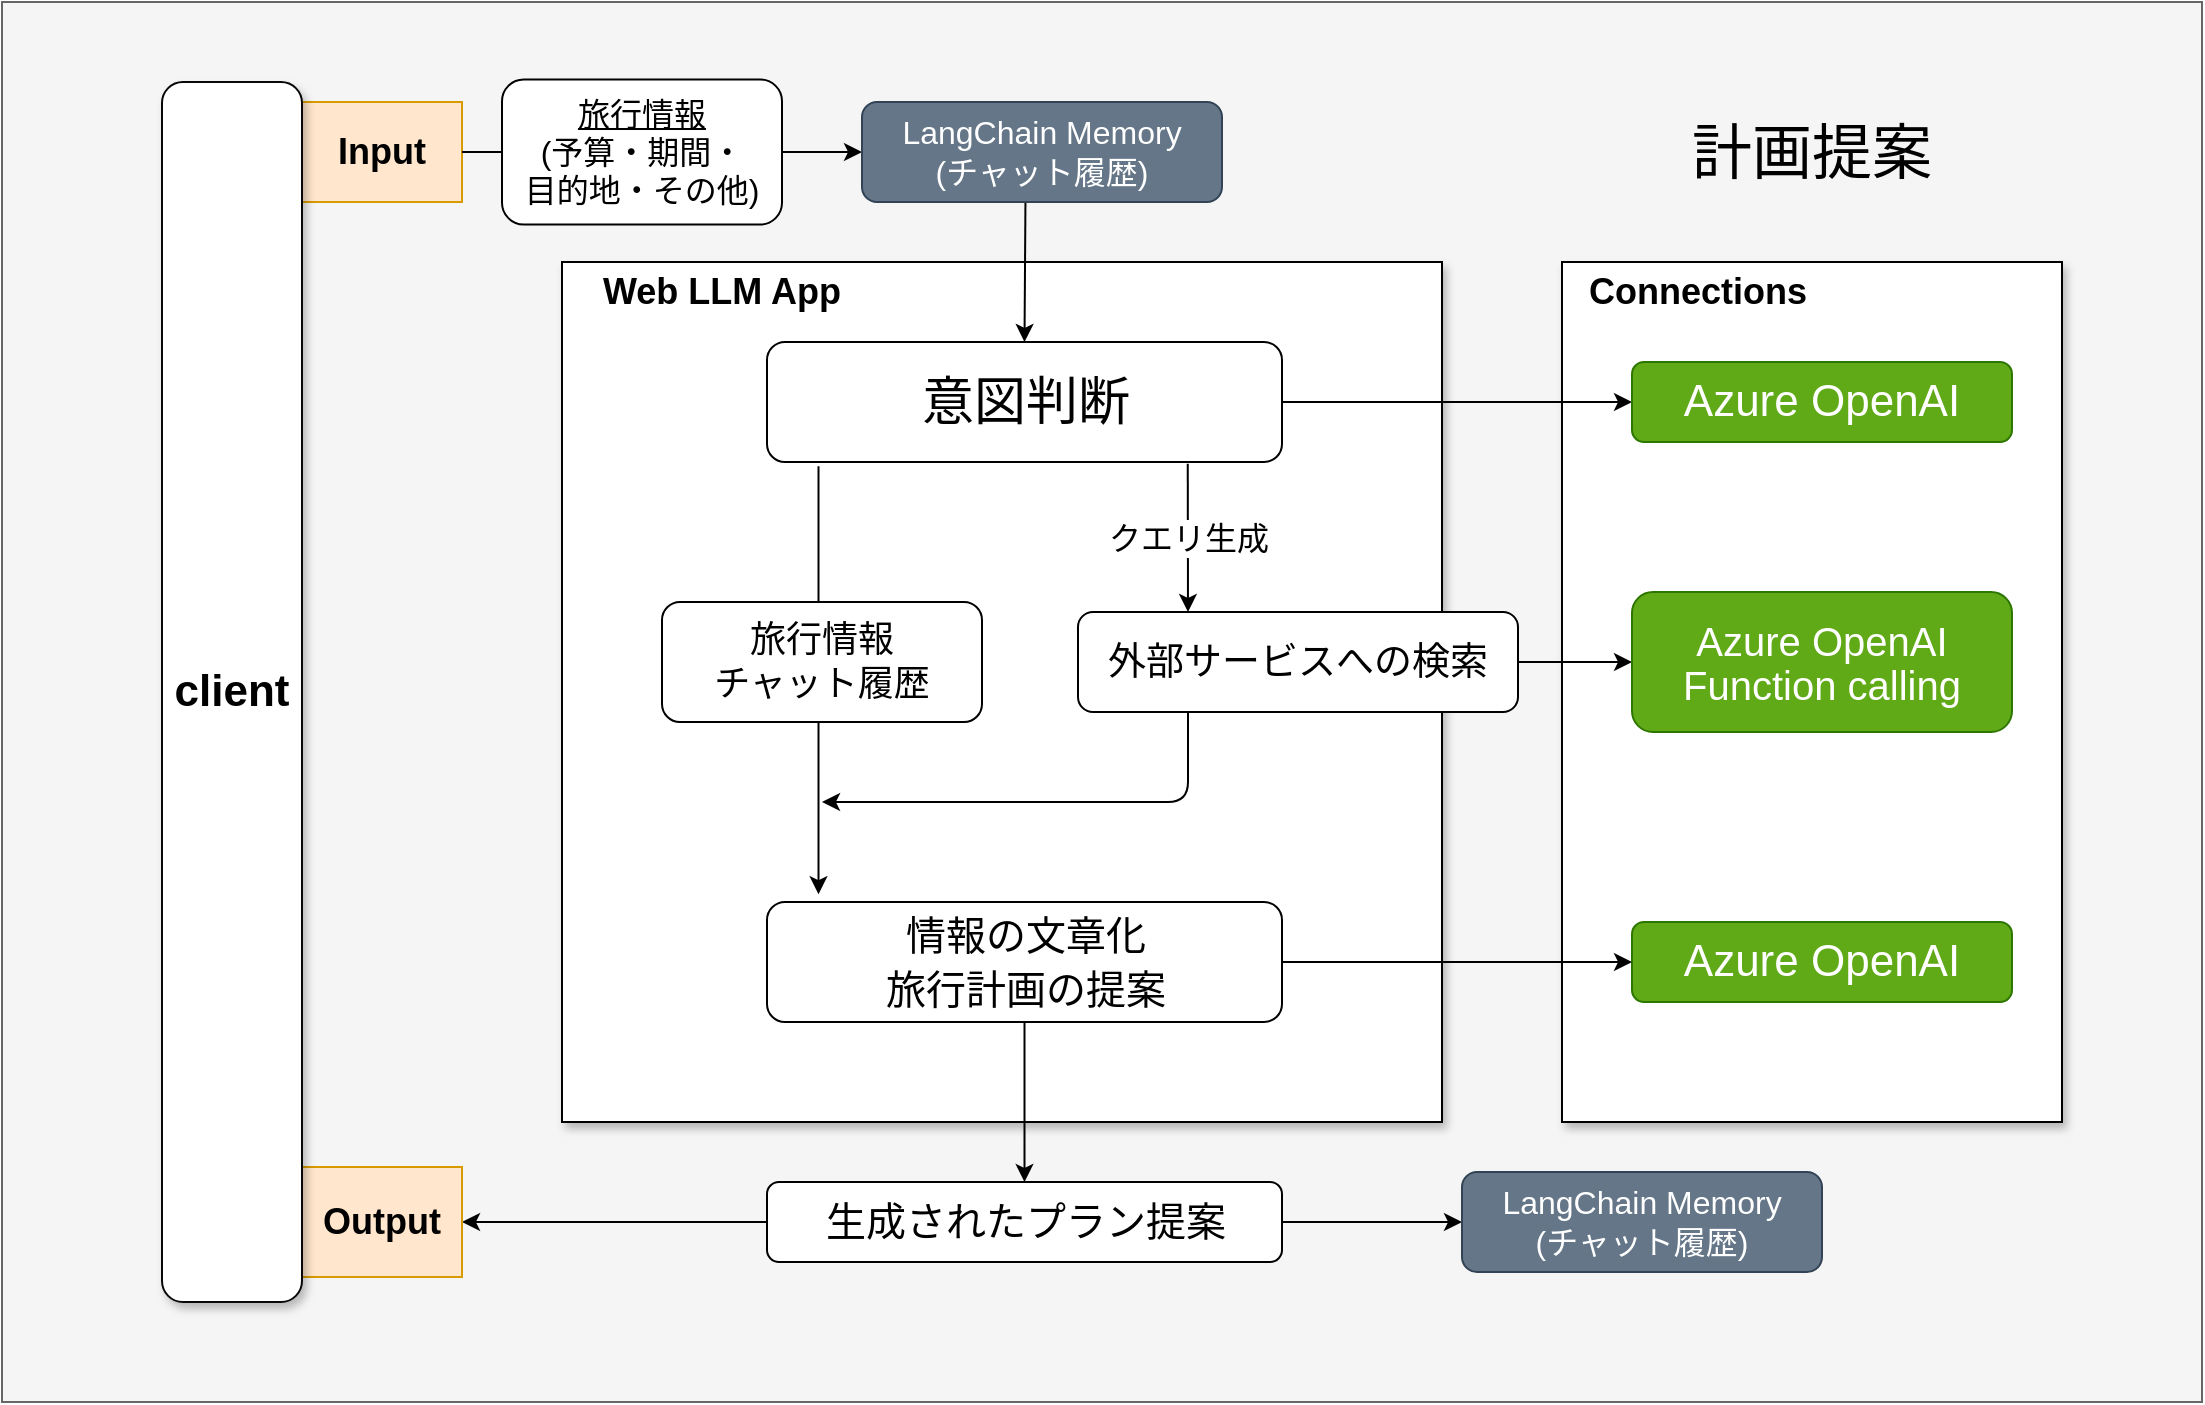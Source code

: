 <mxfile>
    <diagram id="lD9dLcVxnQoy_zzswjyF" name="ページ1">
        <mxGraphModel dx="1306" dy="924" grid="1" gridSize="10" guides="1" tooltips="1" connect="1" arrows="1" fold="1" page="1" pageScale="1" pageWidth="827" pageHeight="1169" math="0" shadow="0">
            <root>
                <mxCell id="0"/>
                <mxCell id="1" parent="0"/>
                <mxCell id="2" value="" style="rounded=0;whiteSpace=wrap;html=1;strokeColor=#666666;movable=1;resizable=1;rotatable=1;deletable=1;editable=1;connectable=1;fillColor=#f5f5f5;fontColor=#333333;" parent="1" vertex="1">
                    <mxGeometry x="10" y="460" width="1100" height="700" as="geometry"/>
                </mxCell>
                <mxCell id="5" value="" style="rounded=0;whiteSpace=wrap;html=1;shadow=1;" vertex="1" parent="1">
                    <mxGeometry x="290" y="590" width="440" height="430" as="geometry"/>
                </mxCell>
                <mxCell id="31" value="" style="rounded=0;whiteSpace=wrap;html=1;shadow=1;" vertex="1" parent="1">
                    <mxGeometry x="790" y="590" width="250" height="430" as="geometry"/>
                </mxCell>
                <mxCell id="59" style="edgeStyle=none;html=1;entryX=0;entryY=0.5;entryDx=0;entryDy=0;fontSize=17;" edge="1" parent="1" source="34" target="38">
                    <mxGeometry relative="1" as="geometry"/>
                </mxCell>
                <mxCell id="99" style="edgeStyle=none;html=1;entryX=0.1;entryY=-0.065;entryDx=0;entryDy=0;fontSize=16;exitX=0.1;exitY=1.035;exitDx=0;exitDy=0;exitPerimeter=0;entryPerimeter=0;" edge="1" parent="1" source="34" target="81">
                    <mxGeometry relative="1" as="geometry"/>
                </mxCell>
                <mxCell id="100" style="edgeStyle=none;html=1;exitX=0.817;exitY=1.014;exitDx=0;exitDy=0;entryX=0.25;entryY=0;entryDx=0;entryDy=0;fontSize=16;exitPerimeter=0;" edge="1" parent="1" source="34" target="62">
                    <mxGeometry relative="1" as="geometry"/>
                </mxCell>
                <mxCell id="102" value="クエリ生成" style="edgeLabel;html=1;align=center;verticalAlign=middle;resizable=0;points=[];fontSize=16;" vertex="1" connectable="0" parent="100">
                    <mxGeometry x="-0.37" relative="1" as="geometry">
                        <mxPoint y="13" as="offset"/>
                    </mxGeometry>
                </mxCell>
                <mxCell id="34" value="&lt;font style=&quot;font-size: 26px;&quot;&gt;意図判断&lt;br style=&quot;font-size: 26px;&quot;&gt;&lt;/font&gt;" style="rounded=1;whiteSpace=wrap;html=1;fontSize=26;" vertex="1" parent="1">
                    <mxGeometry x="392.5" y="630" width="257.5" height="60" as="geometry"/>
                </mxCell>
                <mxCell id="38" value="&lt;p style=&quot;line-height: 10%; font-size: 22px;&quot;&gt;Azure&amp;nbsp;&lt;span style=&quot;background-color: initial; font-size: 22px;&quot;&gt;OpenAI&lt;/span&gt;&lt;/p&gt;" style="rounded=1;whiteSpace=wrap;html=1;fontSize=22;fillColor=#60a917;fontColor=#ffffff;strokeColor=#2D7600;" vertex="1" parent="1">
                    <mxGeometry x="825" y="640" width="190" height="40" as="geometry"/>
                </mxCell>
                <mxCell id="58" style="edgeStyle=none;html=1;fontSize=14;exitX=0.454;exitY=1.01;exitDx=0;exitDy=0;exitPerimeter=0;entryX=0.5;entryY=0;entryDx=0;entryDy=0;" edge="1" parent="1" source="106" target="34">
                    <mxGeometry relative="1" as="geometry">
                        <Array as="points"/>
                        <mxPoint x="520" y="565.78" as="sourcePoint"/>
                        <mxPoint x="520" y="620" as="targetPoint"/>
                    </mxGeometry>
                </mxCell>
                <mxCell id="71" style="edgeStyle=none;html=1;entryX=0;entryY=0.5;entryDx=0;entryDy=0;fontSize=22;" edge="1" parent="1" source="62" target="64">
                    <mxGeometry relative="1" as="geometry"/>
                </mxCell>
                <mxCell id="101" style="edgeStyle=none;html=1;exitX=0.25;exitY=1;exitDx=0;exitDy=0;fontSize=16;" edge="1" parent="1" source="62">
                    <mxGeometry relative="1" as="geometry">
                        <mxPoint x="420" y="860" as="targetPoint"/>
                        <Array as="points">
                            <mxPoint x="603" y="860"/>
                        </Array>
                    </mxGeometry>
                </mxCell>
                <mxCell id="62" value="&lt;font style=&quot;font-size: 19px;&quot;&gt;外部サービスへの検索&lt;/font&gt;" style="rounded=1;whiteSpace=wrap;html=1;fontSize=19;" vertex="1" parent="1">
                    <mxGeometry x="548" y="765" width="220" height="50" as="geometry"/>
                </mxCell>
                <mxCell id="63" value="&lt;p style=&quot;line-height: 10%; font-size: 22px;&quot;&gt;Azure&amp;nbsp;&lt;span style=&quot;background-color: initial; font-size: 22px;&quot;&gt;OpenAI&lt;/span&gt;&lt;/p&gt;" style="rounded=1;whiteSpace=wrap;html=1;fontSize=22;fillColor=#60a917;fontColor=#ffffff;strokeColor=#2D7600;" vertex="1" parent="1">
                    <mxGeometry x="825" y="920" width="190" height="40" as="geometry"/>
                </mxCell>
                <mxCell id="64" value="&lt;p style=&quot;line-height: 10%; font-size: 20px;&quot;&gt;Azure&amp;nbsp;&lt;span style=&quot;border-color: var(--border-color); background-color: initial; font-size: 20px;&quot;&gt;OpenAI&lt;/span&gt;&lt;span style=&quot;background-color: initial; font-size: 20px;&quot;&gt;&lt;br style=&quot;font-size: 20px;&quot;&gt;&lt;/span&gt;&lt;/p&gt;&lt;p style=&quot;line-height: 10%; font-size: 20px;&quot;&gt;&lt;span style=&quot;background-color: initial; font-size: 20px;&quot;&gt;Function calling&lt;/span&gt;&lt;br style=&quot;font-size: 20px;&quot;&gt;&lt;/p&gt;" style="rounded=1;whiteSpace=wrap;html=1;fontSize=20;fillColor=#60a917;fontColor=#ffffff;strokeColor=#2D7600;" vertex="1" parent="1">
                    <mxGeometry x="825" y="755" width="190" height="70" as="geometry"/>
                </mxCell>
                <mxCell id="78" value="旅行情報&lt;br&gt;チャット履歴" style="rounded=1;whiteSpace=wrap;html=1;fontSize=18;" vertex="1" parent="1">
                    <mxGeometry x="340" y="760" width="160" height="60" as="geometry"/>
                </mxCell>
                <mxCell id="79" value="計画提案" style="text;html=1;align=center;verticalAlign=middle;whiteSpace=wrap;rounded=0;fontSize=30;" vertex="1" parent="1">
                    <mxGeometry x="790" y="520" width="250" height="30" as="geometry"/>
                </mxCell>
                <mxCell id="82" style="edgeStyle=none;html=1;entryX=0;entryY=0.5;entryDx=0;entryDy=0;fontSize=1;" edge="1" parent="1" source="81" target="63">
                    <mxGeometry relative="1" as="geometry"/>
                </mxCell>
                <mxCell id="86" style="edgeStyle=none;html=1;entryX=0.5;entryY=0;entryDx=0;entryDy=0;fontSize=1;" edge="1" parent="1" source="81" target="87">
                    <mxGeometry relative="1" as="geometry">
                        <mxPoint x="520" y="1050" as="targetPoint"/>
                    </mxGeometry>
                </mxCell>
                <mxCell id="81" value="&lt;font style=&quot;font-size: 20px;&quot;&gt;情報の文章化&lt;br&gt;旅行計画の提案&lt;br&gt;&lt;/font&gt;" style="rounded=1;whiteSpace=wrap;html=1;fontSize=22;" vertex="1" parent="1">
                    <mxGeometry x="392.5" y="910" width="257.5" height="60" as="geometry"/>
                </mxCell>
                <mxCell id="89" style="edgeStyle=none;html=1;fontSize=1;entryX=0;entryY=0.5;entryDx=0;entryDy=0;" edge="1" parent="1" source="87" target="88">
                    <mxGeometry relative="1" as="geometry">
                        <mxPoint x="780" y="1070" as="targetPoint"/>
                    </mxGeometry>
                </mxCell>
                <mxCell id="90" style="edgeStyle=none;html=1;fontSize=1;entryX=1;entryY=0.5;entryDx=0;entryDy=0;" edge="1" parent="1" source="87" target="92">
                    <mxGeometry relative="1" as="geometry">
                        <mxPoint x="230" y="1070" as="targetPoint"/>
                    </mxGeometry>
                </mxCell>
                <mxCell id="87" value="&lt;font style=&quot;font-size: 20px;&quot;&gt;生成されたプラン提案&lt;br&gt;&lt;/font&gt;" style="rounded=1;whiteSpace=wrap;html=1;fontSize=22;" vertex="1" parent="1">
                    <mxGeometry x="392.5" y="1050" width="257.5" height="40" as="geometry"/>
                </mxCell>
                <mxCell id="88" value="LangChain Memory&lt;br style=&quot;font-size: 16px;&quot;&gt;(チャット履歴)" style="rounded=1;whiteSpace=wrap;html=1;fontSize=16;fillColor=#647687;strokeColor=#314354;fontColor=#ffffff;" vertex="1" parent="1">
                    <mxGeometry x="740" y="1045" width="180" height="50" as="geometry"/>
                </mxCell>
                <mxCell id="91" value="Input" style="rounded=0;whiteSpace=wrap;html=1;shadow=0;labelBorderColor=none;fontSize=18;fontStyle=1;fillColor=#ffe6cc;strokeColor=#d79b00;" vertex="1" parent="1">
                    <mxGeometry x="160" y="510" width="80" height="50" as="geometry"/>
                </mxCell>
                <mxCell id="92" value="Output" style="rounded=0;whiteSpace=wrap;html=1;shadow=0;labelBorderColor=none;fontSize=18;fontStyle=1;fillColor=#ffe6cc;strokeColor=#d79b00;" vertex="1" parent="1">
                    <mxGeometry x="160" y="1042.5" width="80" height="55" as="geometry"/>
                </mxCell>
                <mxCell id="93" value="Web LLM App" style="text;html=1;strokeColor=none;fillColor=none;align=center;verticalAlign=middle;whiteSpace=wrap;rounded=0;shadow=0;labelBorderColor=none;fontSize=18;fontStyle=1" vertex="1" parent="1">
                    <mxGeometry x="300" y="590" width="140" height="30" as="geometry"/>
                </mxCell>
                <mxCell id="94" value="Connections" style="text;html=1;strokeColor=none;fillColor=none;align=center;verticalAlign=middle;whiteSpace=wrap;rounded=0;shadow=0;labelBorderColor=none;fontSize=18;fontStyle=1" vertex="1" parent="1">
                    <mxGeometry x="807.5" y="590" width="100" height="30" as="geometry"/>
                </mxCell>
                <mxCell id="3" value="&lt;font style=&quot;font-size: 22px;&quot;&gt;client&lt;/font&gt;" style="rounded=1;whiteSpace=wrap;html=1;strokeColor=#080808;perimeterSpacing=0;fontSize=22;shadow=1;fontStyle=1" parent="1" vertex="1">
                    <mxGeometry x="90" y="500" width="70" height="610" as="geometry"/>
                </mxCell>
                <mxCell id="105" value="" style="endArrow=none;html=1;fontSize=14;entryX=0;entryY=0.5;entryDx=0;entryDy=0;exitX=1;exitY=0.5;exitDx=0;exitDy=0;" edge="1" parent="1" source="91" target="104">
                    <mxGeometry x="0.379" y="60" relative="1" as="geometry">
                        <mxPoint x="270" y="535" as="sourcePoint"/>
                        <mxPoint x="450" y="535" as="targetPoint"/>
                        <mxPoint as="offset"/>
                        <Array as="points"/>
                    </mxGeometry>
                </mxCell>
                <mxCell id="108" style="edgeStyle=none;html=1;entryX=0;entryY=0.5;entryDx=0;entryDy=0;fontSize=16;fontColor=default;" edge="1" parent="1" source="104" target="106">
                    <mxGeometry relative="1" as="geometry"/>
                </mxCell>
                <mxCell id="104" value="&lt;u&gt;旅行情報&lt;/u&gt;&lt;br&gt;(予算・期間・&lt;br&gt;目的地・その他)" style="rounded=1;whiteSpace=wrap;fontSize=16;html=1;" vertex="1" parent="1">
                    <mxGeometry x="260" y="498.75" width="140" height="72.5" as="geometry"/>
                </mxCell>
                <mxCell id="106" value="LangChain Memory&lt;br style=&quot;font-size: 16px;&quot;&gt;(チャット履歴)" style="rounded=1;whiteSpace=wrap;html=1;fontSize=16;fillColor=#647687;strokeColor=#314354;fontColor=#ffffff;" vertex="1" parent="1">
                    <mxGeometry x="440" y="510" width="180" height="50" as="geometry"/>
                </mxCell>
            </root>
        </mxGraphModel>
    </diagram>
</mxfile>
